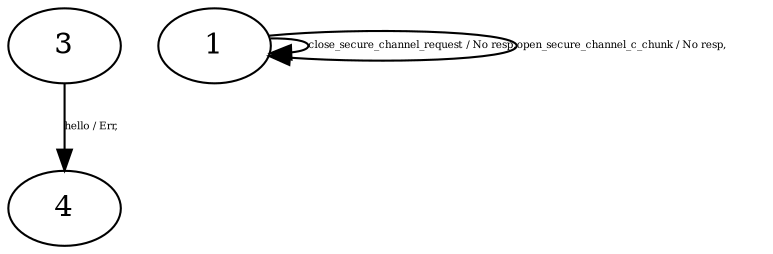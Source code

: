 digraph "Automata" { 
	 "3" [shape=ellipse,style=filled,fillcolor=white,URL="3"];
	 "4" [shape=ellipse,style=filled,fillcolor=white,URL="4"];
	 "1" [shape=ellipse,style=filled,fillcolor=white,URL="1"];
	 "1"->"1" [fontsize=5,label="close_secure_channel_request / No resp,",URL="t19"];
	 "1"->"1" [fontsize=5,label="open_secure_channel_c_chunk / No resp,",URL="t28"];
	 "3"->"4" [fontsize=5,label="hello / Err,",URL="t45"];
}
